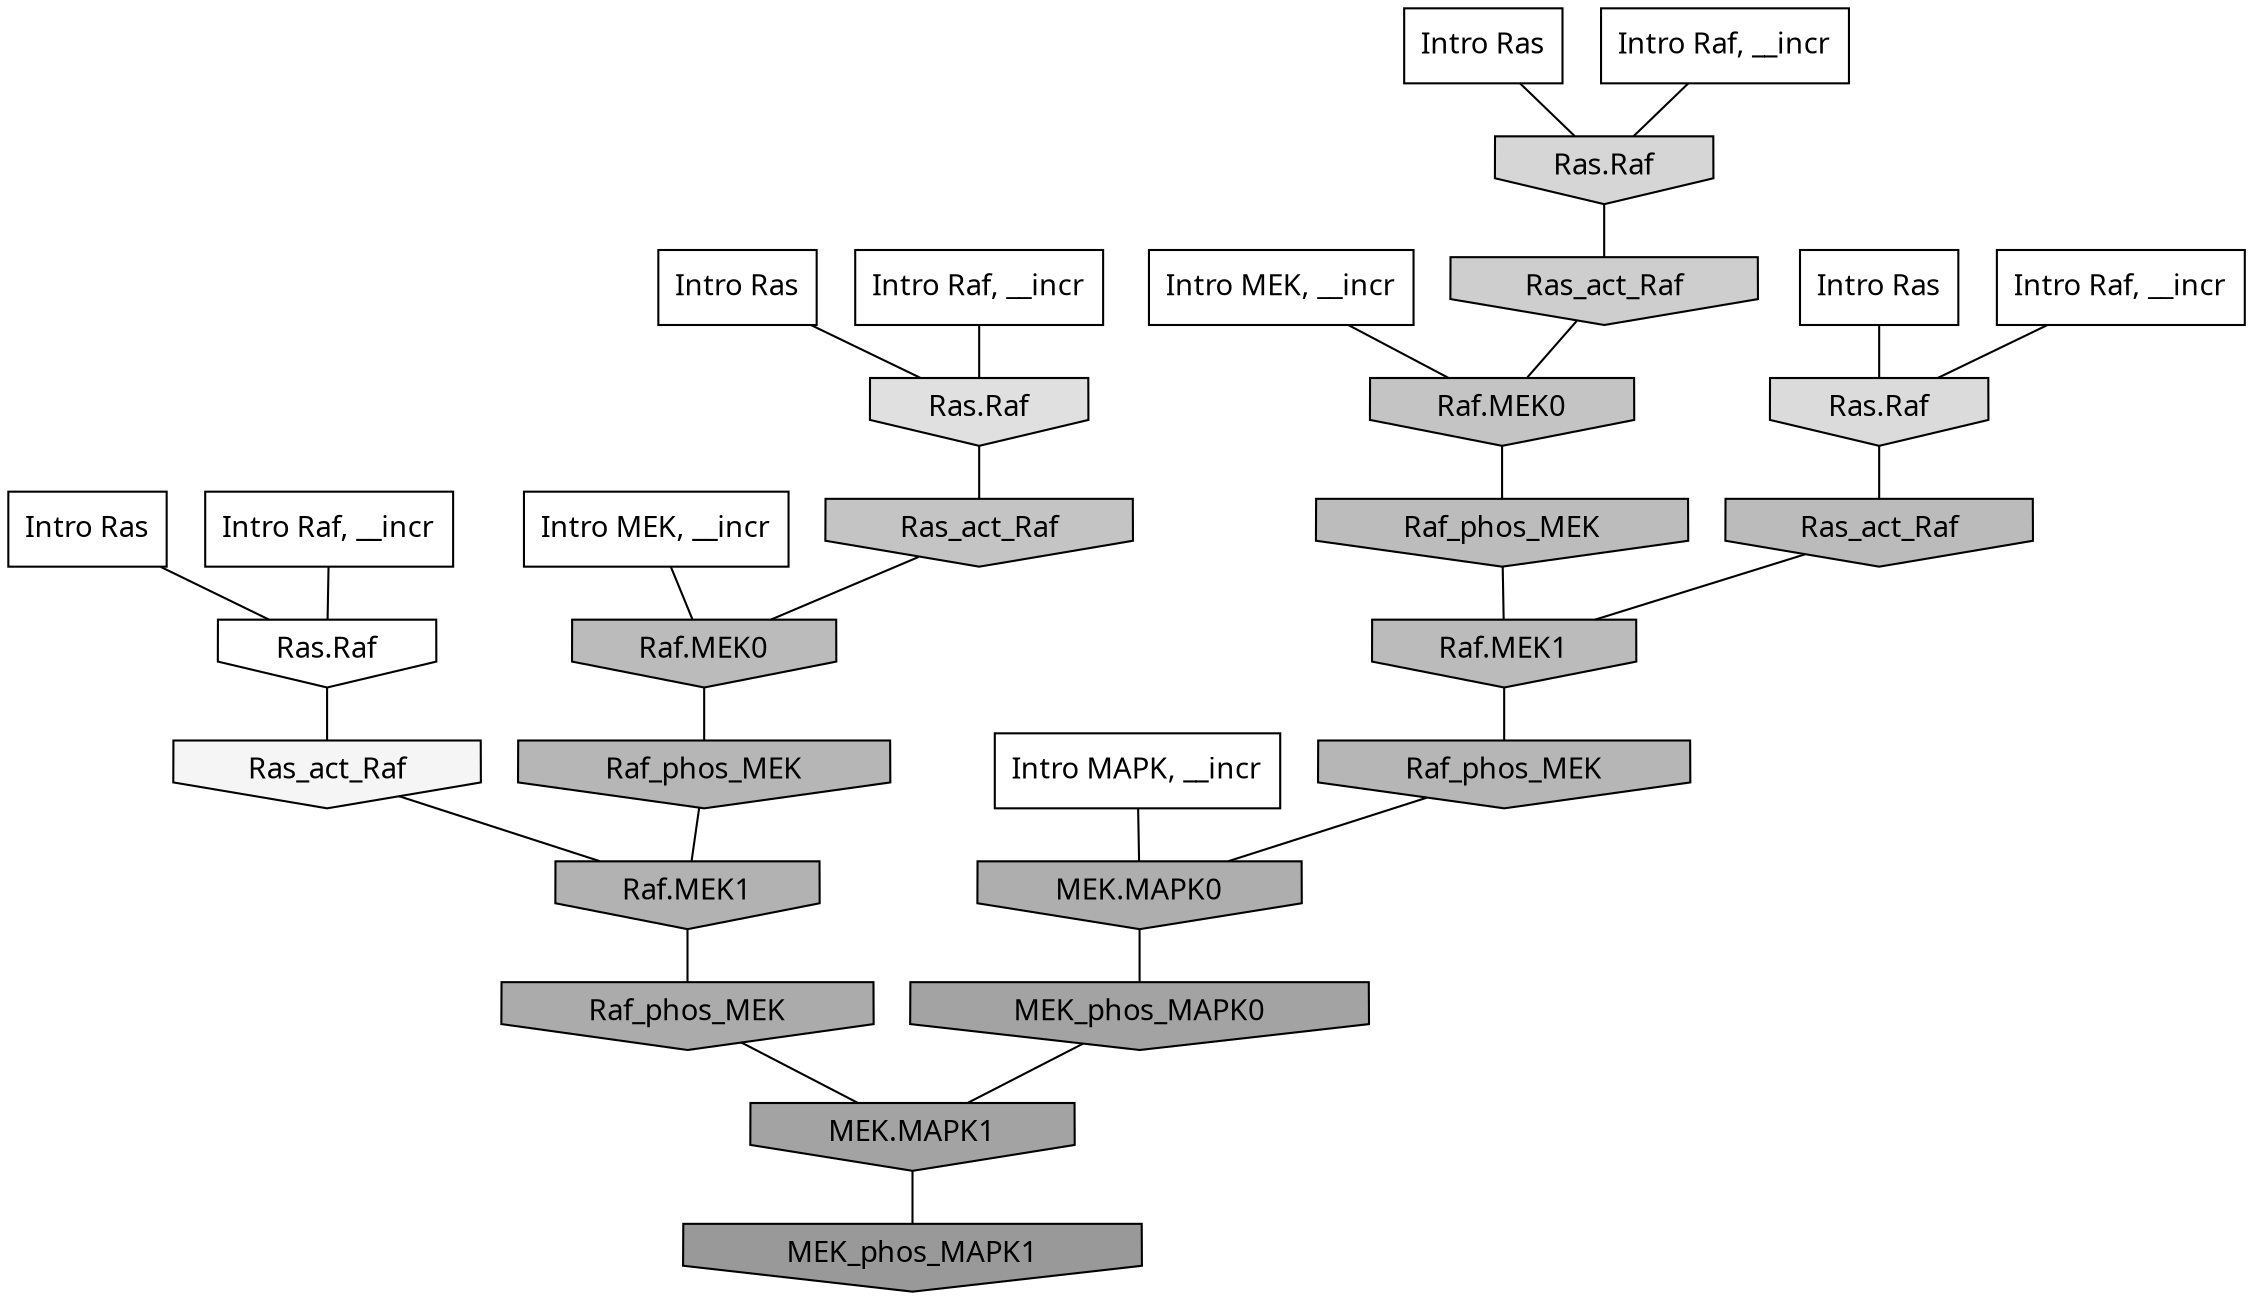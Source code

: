 digraph G{
  rankdir="TB";
  ranksep=0.30;
  node [fontname="CMU Serif"];
  edge [fontname="CMU Serif"];
  
  7 [label="Intro Ras", shape=rectangle, style=filled, fillcolor="0.000 0.000 1.000"]
  
  10 [label="Intro Ras", shape=rectangle, style=filled, fillcolor="0.000 0.000 1.000"]
  
  77 [label="Intro Ras", shape=rectangle, style=filled, fillcolor="0.000 0.000 1.000"]
  
  81 [label="Intro Ras", shape=rectangle, style=filled, fillcolor="0.000 0.000 1.000"]
  
  163 [label="Intro Raf, __incr", shape=rectangle, style=filled, fillcolor="0.000 0.000 1.000"]
  
  680 [label="Intro Raf, __incr", shape=rectangle, style=filled, fillcolor="0.000 0.000 1.000"]
  
  741 [label="Intro Raf, __incr", shape=rectangle, style=filled, fillcolor="0.000 0.000 1.000"]
  
  1030 [label="Intro Raf, __incr", shape=rectangle, style=filled, fillcolor="0.000 0.000 1.000"]
  
  1509 [label="Intro MEK, __incr", shape=rectangle, style=filled, fillcolor="0.000 0.000 1.000"]
  
  1941 [label="Intro MEK, __incr", shape=rectangle, style=filled, fillcolor="0.000 0.000 1.000"]
  
  2201 [label="Intro MAPK, __incr", shape=rectangle, style=filled, fillcolor="0.000 0.000 1.000"]
  
  3213 [label="Ras.Raf", shape=invhouse, style=filled, fillcolor="0.000 0.000 1.000"]
  
  3613 [label="Ras_act_Raf", shape=invhouse, style=filled, fillcolor="0.000 0.000 0.959"]
  
  4927 [label="Ras.Raf", shape=invhouse, style=filled, fillcolor="0.000 0.000 0.877"]
  
  5260 [label="Ras.Raf", shape=invhouse, style=filled, fillcolor="0.000 0.000 0.858"]
  
  5598 [label="Ras.Raf", shape=invhouse, style=filled, fillcolor="0.000 0.000 0.839"]
  
  6306 [label="Ras_act_Raf", shape=invhouse, style=filled, fillcolor="0.000 0.000 0.807"]
  
  7460 [label="Raf.MEK0", shape=invhouse, style=filled, fillcolor="0.000 0.000 0.769"]
  
  7536 [label="Ras_act_Raf", shape=invhouse, style=filled, fillcolor="0.000 0.000 0.768"]
  
  8640 [label="Raf_phos_MEK", shape=invhouse, style=filled, fillcolor="0.000 0.000 0.736"]
  
  8727 [label="Raf.MEK0", shape=invhouse, style=filled, fillcolor="0.000 0.000 0.734"]
  
  8806 [label="Ras_act_Raf", shape=invhouse, style=filled, fillcolor="0.000 0.000 0.731"]
  
  8809 [label="Raf.MEK1", shape=invhouse, style=filled, fillcolor="0.000 0.000 0.731"]
  
  9586 [label="Raf_phos_MEK", shape=invhouse, style=filled, fillcolor="0.000 0.000 0.714"]
  
  9690 [label="Raf_phos_MEK", shape=invhouse, style=filled, fillcolor="0.000 0.000 0.712"]
  
  10504 [label="Raf.MEK1", shape=invhouse, style=filled, fillcolor="0.000 0.000 0.696"]
  
  11351 [label="MEK.MAPK0", shape=invhouse, style=filled, fillcolor="0.000 0.000 0.680"]
  
  12103 [label="Raf_phos_MEK", shape=invhouse, style=filled, fillcolor="0.000 0.000 0.668"]
  
  14083 [label="MEK_phos_MAPK0", shape=invhouse, style=filled, fillcolor="0.000 0.000 0.639"]
  
  14174 [label="MEK.MAPK1", shape=invhouse, style=filled, fillcolor="0.000 0.000 0.639"]
  
  16536 [label="MEK_phos_MAPK1", shape=invhouse, style=filled, fillcolor="0.000 0.000 0.600"]
  
  
  14174 -> 16536 [dir=none, color="0.000 0.000 0.000"] 
  14083 -> 14174 [dir=none, color="0.000 0.000 0.000"] 
  12103 -> 14174 [dir=none, color="0.000 0.000 0.000"] 
  11351 -> 14083 [dir=none, color="0.000 0.000 0.000"] 
  10504 -> 12103 [dir=none, color="0.000 0.000 0.000"] 
  9690 -> 10504 [dir=none, color="0.000 0.000 0.000"] 
  9586 -> 11351 [dir=none, color="0.000 0.000 0.000"] 
  8809 -> 9586 [dir=none, color="0.000 0.000 0.000"] 
  8806 -> 8809 [dir=none, color="0.000 0.000 0.000"] 
  8727 -> 9690 [dir=none, color="0.000 0.000 0.000"] 
  8640 -> 8809 [dir=none, color="0.000 0.000 0.000"] 
  7536 -> 8727 [dir=none, color="0.000 0.000 0.000"] 
  7460 -> 8640 [dir=none, color="0.000 0.000 0.000"] 
  6306 -> 7460 [dir=none, color="0.000 0.000 0.000"] 
  5598 -> 6306 [dir=none, color="0.000 0.000 0.000"] 
  5260 -> 8806 [dir=none, color="0.000 0.000 0.000"] 
  4927 -> 7536 [dir=none, color="0.000 0.000 0.000"] 
  3613 -> 10504 [dir=none, color="0.000 0.000 0.000"] 
  3213 -> 3613 [dir=none, color="0.000 0.000 0.000"] 
  2201 -> 11351 [dir=none, color="0.000 0.000 0.000"] 
  1941 -> 8727 [dir=none, color="0.000 0.000 0.000"] 
  1509 -> 7460 [dir=none, color="0.000 0.000 0.000"] 
  1030 -> 4927 [dir=none, color="0.000 0.000 0.000"] 
  741 -> 5598 [dir=none, color="0.000 0.000 0.000"] 
  680 -> 3213 [dir=none, color="0.000 0.000 0.000"] 
  163 -> 5260 [dir=none, color="0.000 0.000 0.000"] 
  81 -> 5260 [dir=none, color="0.000 0.000 0.000"] 
  77 -> 4927 [dir=none, color="0.000 0.000 0.000"] 
  10 -> 5598 [dir=none, color="0.000 0.000 0.000"] 
  7 -> 3213 [dir=none, color="0.000 0.000 0.000"] 
  
  }
